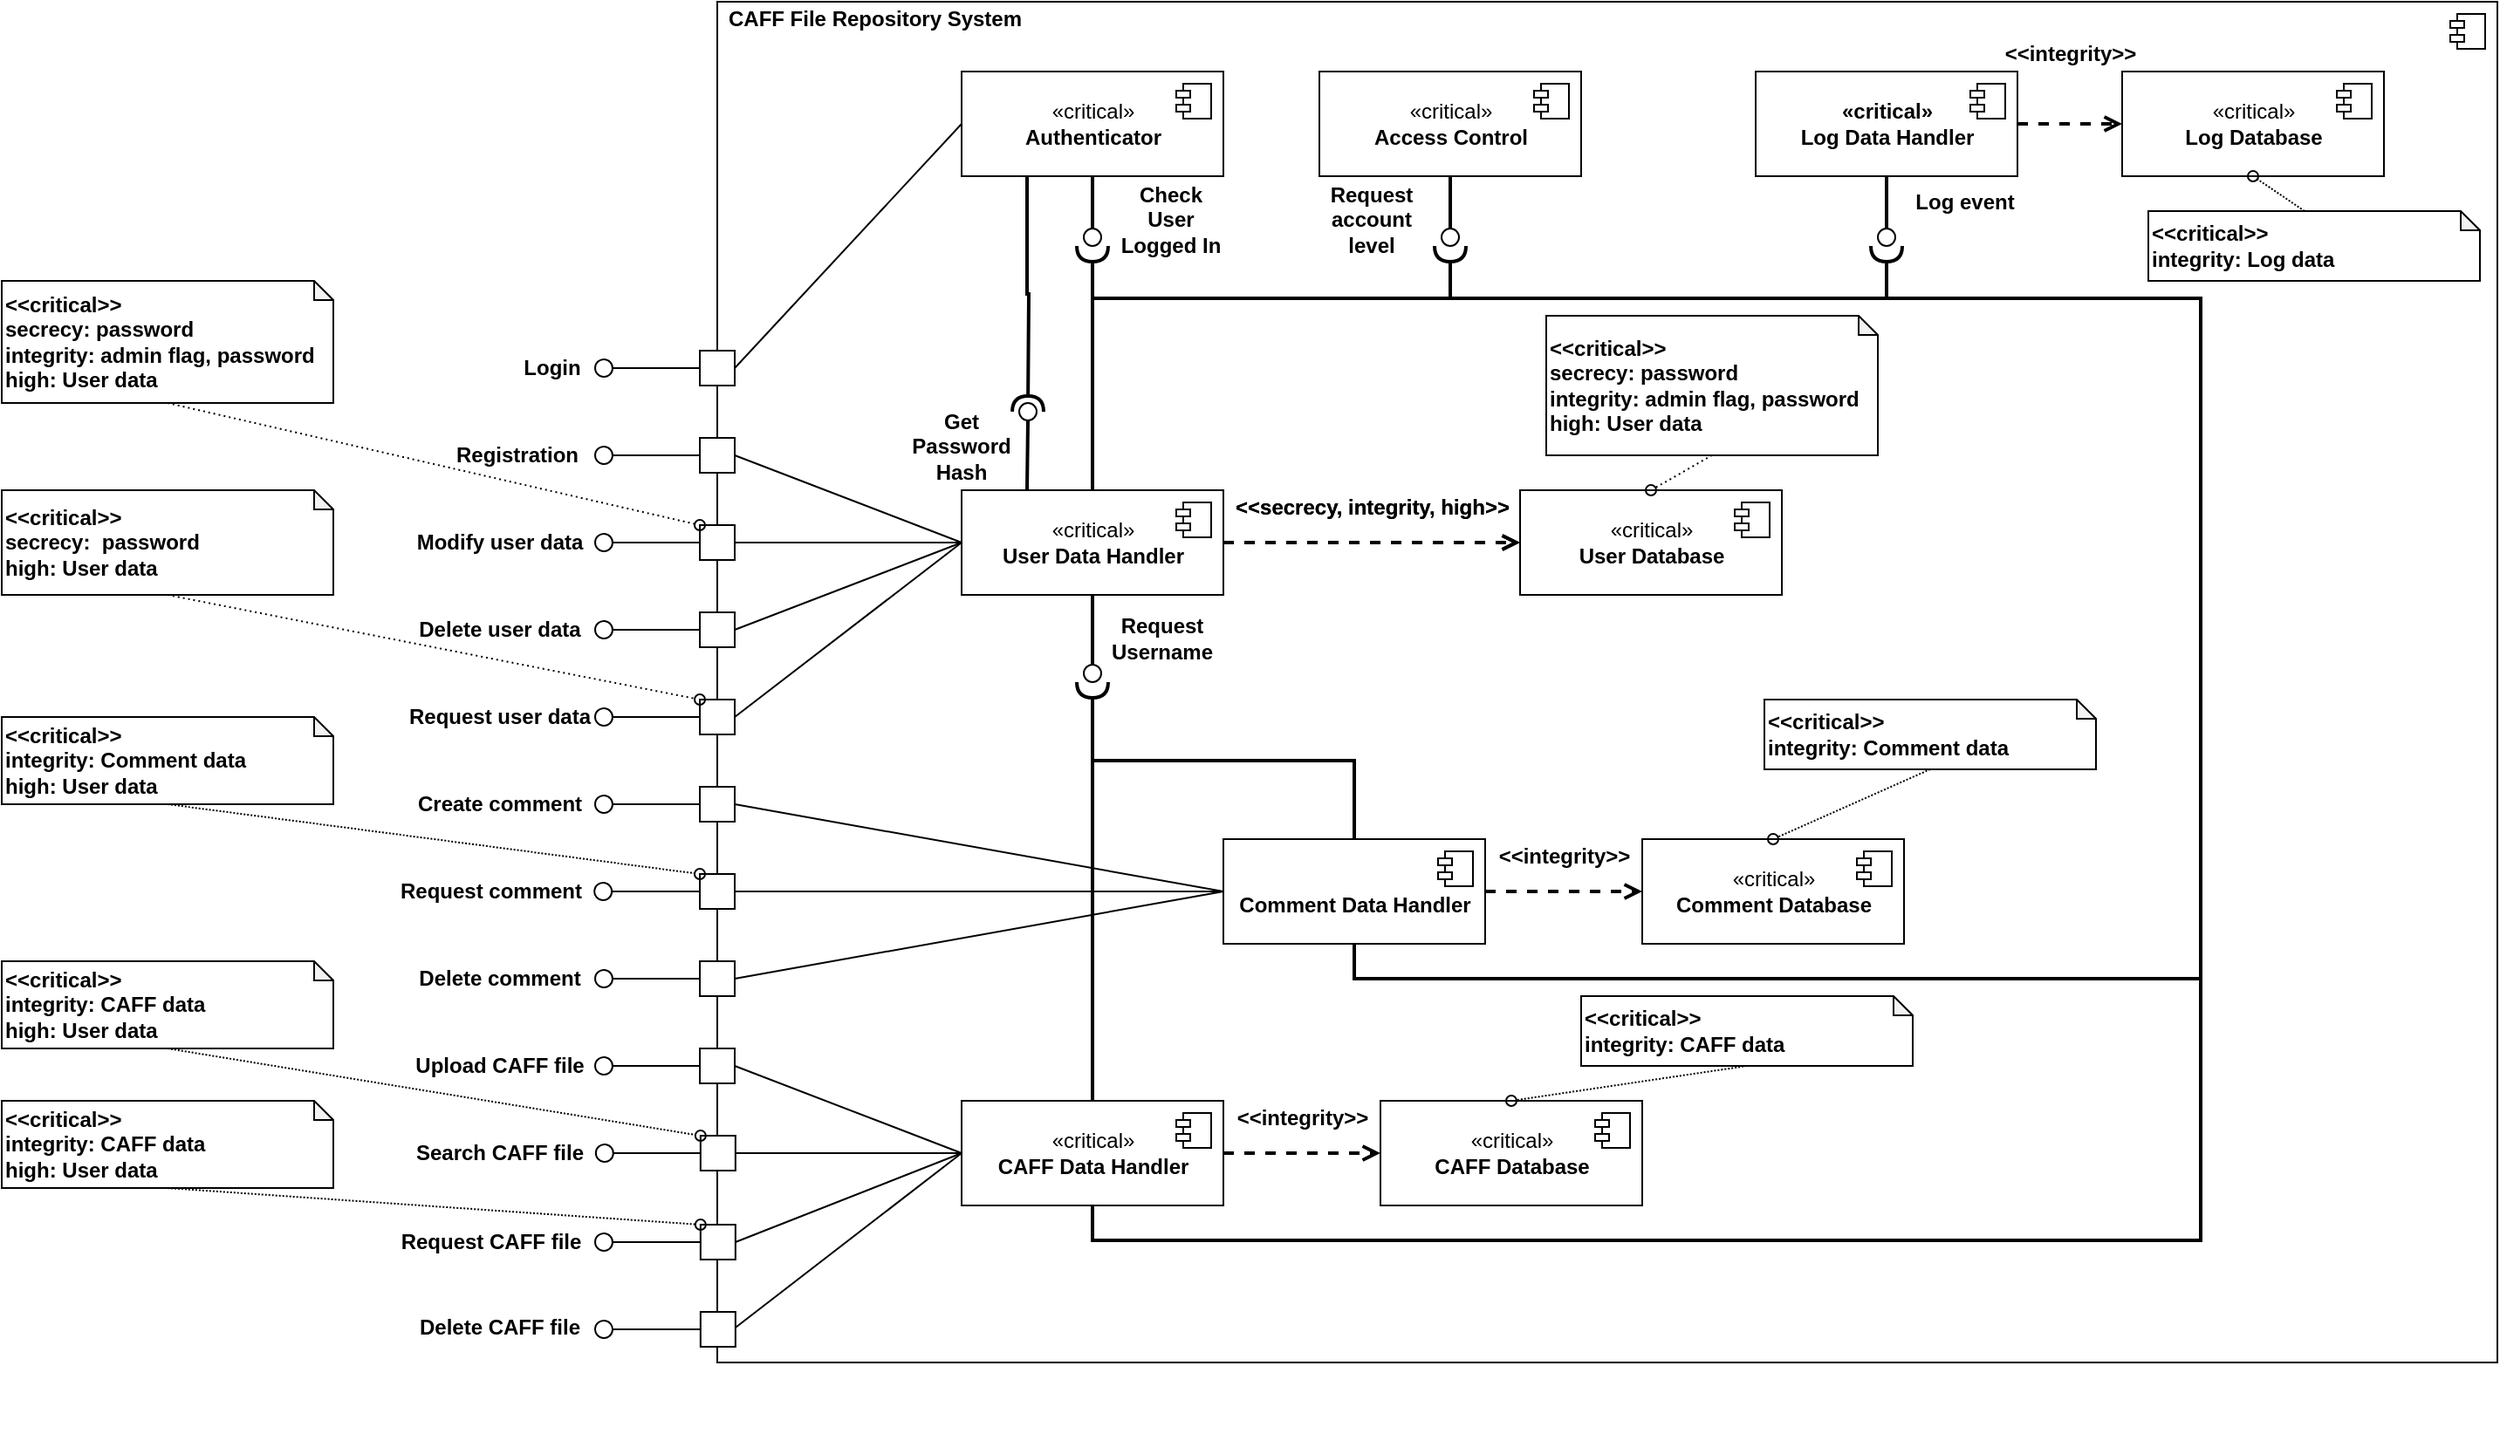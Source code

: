<mxfile version="15.5.2" type="device"><diagram name="Page-1" id="5f0bae14-7c28-e335-631c-24af17079c00"><mxGraphModel dx="3176" dy="1978" grid="1" gridSize="10" guides="1" tooltips="1" connect="1" arrows="1" fold="1" page="1" pageScale="1" pageWidth="1100" pageHeight="850" background="none" math="0" shadow="0"><root><mxCell id="0"/><mxCell id="1" parent="0"/><mxCell id="-QCfbJkyfZG9LD16pUeI-1" value="" style="html=1;dropTarget=0;movable=0;allowArrows=0;connectable=0;resizable=1;rotatable=0;" parent="1" vertex="1"><mxGeometry x="260" y="-20" width="1020" height="780" as="geometry"/></mxCell><mxCell id="-QCfbJkyfZG9LD16pUeI-2" value="" style="shape=module;jettyWidth=8;jettyHeight=4;" parent="-QCfbJkyfZG9LD16pUeI-1" vertex="1"><mxGeometry x="1" width="20" height="20" relative="1" as="geometry"><mxPoint x="-27" y="7" as="offset"/></mxGeometry></mxCell><mxCell id="-QCfbJkyfZG9LD16pUeI-3" value="CAFF File Repository System" style="text;html=1;align=center;verticalAlign=middle;resizable=0;points=[];autosize=1;strokeColor=none;fillColor=none;fontStyle=1" parent="1" vertex="1"><mxGeometry x="260" y="-20" width="180" height="20" as="geometry"/></mxCell><mxCell id="-QCfbJkyfZG9LD16pUeI-111" style="edgeStyle=none;rounded=0;orthogonalLoop=1;jettySize=auto;html=1;exitX=1;exitY=0.5;exitDx=0;exitDy=0;entryX=0;entryY=0.5;entryDx=0;entryDy=0;dashed=1;endArrow=open;endFill=0;strokeWidth=2;" parent="1" source="-QCfbJkyfZG9LD16pUeI-5" target="-QCfbJkyfZG9LD16pUeI-11" edge="1"><mxGeometry relative="1" as="geometry"/></mxCell><mxCell id="-QCfbJkyfZG9LD16pUeI-143" style="edgeStyle=orthogonalEdgeStyle;rounded=0;orthogonalLoop=1;jettySize=auto;html=1;exitX=0.5;exitY=1;exitDx=0;exitDy=0;endArrow=none;endFill=0;strokeWidth=2;" parent="1" source="-QCfbJkyfZG9LD16pUeI-5" edge="1"><mxGeometry relative="1" as="geometry"><mxPoint x="475" y="360" as="targetPoint"/></mxGeometry></mxCell><mxCell id="-HfdM1WWx-DZBQaStd_Z-57" style="edgeStyle=orthogonalEdgeStyle;rounded=0;orthogonalLoop=1;jettySize=auto;html=1;exitX=0.5;exitY=0;exitDx=0;exitDy=0;endArrow=halfCircle;endFill=0;strokeWidth=2;" parent="1" source="-QCfbJkyfZG9LD16pUeI-5" target="-HfdM1WWx-DZBQaStd_Z-66" edge="1"><mxGeometry relative="1" as="geometry"><mxPoint x="920" y="130" as="targetPoint"/><Array as="points"><mxPoint x="475" y="150"/><mxPoint x="930" y="150"/></Array></mxGeometry></mxCell><mxCell id="-QCfbJkyfZG9LD16pUeI-5" value="&lt;div&gt;«critical»&lt;/div&gt;&lt;div&gt;&lt;b&gt;User Data Handler&lt;/b&gt;&lt;/div&gt;" style="html=1;dropTarget=0;" parent="1" vertex="1"><mxGeometry x="400" y="260" width="150" height="60" as="geometry"/></mxCell><mxCell id="-QCfbJkyfZG9LD16pUeI-6" value="" style="shape=module;jettyWidth=8;jettyHeight=4;" parent="-QCfbJkyfZG9LD16pUeI-5" vertex="1"><mxGeometry x="1" width="20" height="20" relative="1" as="geometry"><mxPoint x="-27" y="7" as="offset"/></mxGeometry></mxCell><mxCell id="-QCfbJkyfZG9LD16pUeI-110" style="edgeStyle=none;rounded=0;orthogonalLoop=1;jettySize=auto;html=1;exitX=1;exitY=0.5;exitDx=0;exitDy=0;entryX=0;entryY=0.5;entryDx=0;entryDy=0;endArrow=open;endFill=0;dashed=1;strokeWidth=2;" parent="1" source="-QCfbJkyfZG9LD16pUeI-7" target="-QCfbJkyfZG9LD16pUeI-17" edge="1"><mxGeometry relative="1" as="geometry"/></mxCell><mxCell id="-HfdM1WWx-DZBQaStd_Z-55" style="edgeStyle=orthogonalEdgeStyle;rounded=0;orthogonalLoop=1;jettySize=auto;html=1;exitX=0.5;exitY=1;exitDx=0;exitDy=0;endArrow=halfCircle;endFill=0;strokeWidth=2;" parent="1" source="-QCfbJkyfZG9LD16pUeI-7" target="-HfdM1WWx-DZBQaStd_Z-31" edge="1"><mxGeometry relative="1" as="geometry"><Array as="points"><mxPoint x="475" y="690"/><mxPoint x="1110" y="690"/><mxPoint x="1110" y="150"/><mxPoint x="475" y="150"/></Array></mxGeometry></mxCell><mxCell id="-HfdM1WWx-DZBQaStd_Z-59" style="edgeStyle=orthogonalEdgeStyle;rounded=0;orthogonalLoop=1;jettySize=auto;html=1;exitX=0.5;exitY=0;exitDx=0;exitDy=0;endArrow=none;endFill=0;strokeWidth=2;" parent="1" source="-QCfbJkyfZG9LD16pUeI-7" edge="1"><mxGeometry relative="1" as="geometry"><mxPoint x="475" y="380" as="targetPoint"/></mxGeometry></mxCell><mxCell id="-QCfbJkyfZG9LD16pUeI-7" value="«critical»&lt;div&gt;&lt;b&gt;CAFF Data Handler&lt;/b&gt;&lt;/div&gt;" style="html=1;dropTarget=0;" parent="1" vertex="1"><mxGeometry x="400" y="610" width="150" height="60" as="geometry"/></mxCell><mxCell id="-QCfbJkyfZG9LD16pUeI-8" value="" style="shape=module;jettyWidth=8;jettyHeight=4;" parent="-QCfbJkyfZG9LD16pUeI-7" vertex="1"><mxGeometry x="1" width="20" height="20" relative="1" as="geometry"><mxPoint x="-27" y="7" as="offset"/></mxGeometry></mxCell><mxCell id="-QCfbJkyfZG9LD16pUeI-112" style="edgeStyle=none;rounded=0;orthogonalLoop=1;jettySize=auto;html=1;exitX=1;exitY=0.5;exitDx=0;exitDy=0;entryX=0;entryY=0.5;entryDx=0;entryDy=0;dashed=1;endArrow=open;endFill=0;strokeWidth=2;" parent="1" source="-QCfbJkyfZG9LD16pUeI-9" target="-QCfbJkyfZG9LD16pUeI-13" edge="1"><mxGeometry relative="1" as="geometry"/></mxCell><mxCell id="-HfdM1WWx-DZBQaStd_Z-56" style="edgeStyle=orthogonalEdgeStyle;rounded=0;orthogonalLoop=1;jettySize=auto;html=1;exitX=0.5;exitY=1;exitDx=0;exitDy=0;endArrow=halfCircle;endFill=0;strokeWidth=2;entryX=0.5;entryY=0;entryDx=0;entryDy=0;entryPerimeter=0;" parent="1" source="-QCfbJkyfZG9LD16pUeI-9" target="-HfdM1WWx-DZBQaStd_Z-37" edge="1"><mxGeometry relative="1" as="geometry"><Array as="points"><mxPoint x="625" y="540"/><mxPoint x="1110" y="540"/><mxPoint x="1110" y="150"/><mxPoint x="680" y="150"/></Array></mxGeometry></mxCell><mxCell id="-HfdM1WWx-DZBQaStd_Z-58" style="edgeStyle=orthogonalEdgeStyle;rounded=0;orthogonalLoop=1;jettySize=auto;html=1;exitX=0.5;exitY=0;exitDx=0;exitDy=0;endArrow=halfCircle;endFill=0;strokeWidth=2;" parent="1" source="-QCfbJkyfZG9LD16pUeI-9" target="-QCfbJkyfZG9LD16pUeI-149" edge="1"><mxGeometry relative="1" as="geometry"><mxPoint x="475" y="380" as="targetPoint"/></mxGeometry></mxCell><mxCell id="-QCfbJkyfZG9LD16pUeI-9" value="&lt;div&gt;&lt;b&gt;&lt;br&gt;&lt;/b&gt;&lt;/div&gt;&lt;div&gt;&lt;b&gt;Comment Data Handler&lt;/b&gt;&lt;/div&gt;" style="html=1;dropTarget=0;" parent="1" vertex="1"><mxGeometry x="550" y="460" width="150" height="60" as="geometry"/></mxCell><mxCell id="-QCfbJkyfZG9LD16pUeI-10" value="" style="shape=module;jettyWidth=8;jettyHeight=4;" parent="-QCfbJkyfZG9LD16pUeI-9" vertex="1"><mxGeometry x="1" width="20" height="20" relative="1" as="geometry"><mxPoint x="-27" y="7" as="offset"/></mxGeometry></mxCell><mxCell id="-QCfbJkyfZG9LD16pUeI-11" value="«critical»&lt;br&gt;&lt;b&gt;User Database&lt;br&gt;&lt;/b&gt;" style="html=1;dropTarget=0;" parent="1" vertex="1"><mxGeometry x="720" y="260" width="150" height="60" as="geometry"/></mxCell><mxCell id="-QCfbJkyfZG9LD16pUeI-12" value="" style="shape=module;jettyWidth=8;jettyHeight=4;" parent="-QCfbJkyfZG9LD16pUeI-11" vertex="1"><mxGeometry x="1" width="20" height="20" relative="1" as="geometry"><mxPoint x="-27" y="7" as="offset"/></mxGeometry></mxCell><mxCell id="-QCfbJkyfZG9LD16pUeI-13" value="«critical»&lt;br&gt;&lt;b&gt;Comment Database&lt;br&gt;&lt;/b&gt;" style="html=1;dropTarget=0;" parent="1" vertex="1"><mxGeometry x="790" y="460" width="150" height="60" as="geometry"/></mxCell><mxCell id="-QCfbJkyfZG9LD16pUeI-14" value="" style="shape=module;jettyWidth=8;jettyHeight=4;" parent="-QCfbJkyfZG9LD16pUeI-13" vertex="1"><mxGeometry x="1" width="20" height="20" relative="1" as="geometry"><mxPoint x="-27" y="7" as="offset"/></mxGeometry></mxCell><mxCell id="-QCfbJkyfZG9LD16pUeI-15" value="«critical»&lt;br&gt;&lt;b&gt;Log Database&lt;br&gt;&lt;/b&gt;" style="html=1;dropTarget=0;" parent="1" vertex="1"><mxGeometry x="1065" y="20" width="150" height="60" as="geometry"/></mxCell><mxCell id="-QCfbJkyfZG9LD16pUeI-16" value="" style="shape=module;jettyWidth=8;jettyHeight=4;" parent="-QCfbJkyfZG9LD16pUeI-15" vertex="1"><mxGeometry x="1" width="20" height="20" relative="1" as="geometry"><mxPoint x="-27" y="7" as="offset"/></mxGeometry></mxCell><mxCell id="-QCfbJkyfZG9LD16pUeI-17" value="«critical»&lt;br&gt;&lt;b&gt;CAFF Database&lt;br&gt;&lt;/b&gt;" style="html=1;dropTarget=0;" parent="1" vertex="1"><mxGeometry x="640" y="610" width="150" height="60" as="geometry"/></mxCell><mxCell id="-QCfbJkyfZG9LD16pUeI-18" value="" style="shape=module;jettyWidth=8;jettyHeight=4;" parent="-QCfbJkyfZG9LD16pUeI-17" vertex="1"><mxGeometry x="1" width="20" height="20" relative="1" as="geometry"><mxPoint x="-27" y="7" as="offset"/></mxGeometry></mxCell><mxCell id="-QCfbJkyfZG9LD16pUeI-27" value="" style="group" parent="1" vertex="1" connectable="0"><mxGeometry x="189.583" y="230" width="80.417" height="20" as="geometry"/></mxCell><mxCell id="-QCfbJkyfZG9LD16pUeI-19" value="" style="rounded=0;whiteSpace=wrap;html=1;" parent="-QCfbJkyfZG9LD16pUeI-27" vertex="1"><mxGeometry x="60.417" width="20" height="20" as="geometry"/></mxCell><mxCell id="-QCfbJkyfZG9LD16pUeI-21" value="" style="rounded=0;orthogonalLoop=1;jettySize=auto;html=1;endArrow=none;endFill=0;sketch=0;sourcePerimeterSpacing=0;targetPerimeterSpacing=0;edgeStyle=orthogonalEdgeStyle;" parent="-QCfbJkyfZG9LD16pUeI-27" edge="1"><mxGeometry relative="1" as="geometry"><mxPoint x="60.417" y="10" as="sourcePoint"/><mxPoint x="10.417" y="10" as="targetPoint"/></mxGeometry></mxCell><mxCell id="-QCfbJkyfZG9LD16pUeI-23" value="" style="ellipse;whiteSpace=wrap;html=1;align=center;aspect=fixed;resizable=0;points=[];outlineConnect=0;sketch=0;rotation=-85;" parent="-QCfbJkyfZG9LD16pUeI-27" vertex="1"><mxGeometry x="0.417" y="5" width="10" height="10" as="geometry"/></mxCell><mxCell id="-QCfbJkyfZG9LD16pUeI-28" value="" style="group" parent="1" vertex="1" connectable="0"><mxGeometry x="189.583" y="180" width="80.417" height="20" as="geometry"/></mxCell><mxCell id="-QCfbJkyfZG9LD16pUeI-29" value="" style="rounded=0;whiteSpace=wrap;html=1;" parent="-QCfbJkyfZG9LD16pUeI-28" vertex="1"><mxGeometry x="60.417" width="20" height="20" as="geometry"/></mxCell><mxCell id="-QCfbJkyfZG9LD16pUeI-30" value="" style="rounded=0;orthogonalLoop=1;jettySize=auto;html=1;endArrow=none;endFill=0;sketch=0;sourcePerimeterSpacing=0;targetPerimeterSpacing=0;edgeStyle=orthogonalEdgeStyle;" parent="-QCfbJkyfZG9LD16pUeI-28" edge="1"><mxGeometry relative="1" as="geometry"><mxPoint x="60.417" y="10" as="sourcePoint"/><mxPoint x="10.417" y="10" as="targetPoint"/></mxGeometry></mxCell><mxCell id="-QCfbJkyfZG9LD16pUeI-31" value="" style="ellipse;whiteSpace=wrap;html=1;align=center;aspect=fixed;resizable=0;points=[];outlineConnect=0;sketch=0;rotation=-85;" parent="-QCfbJkyfZG9LD16pUeI-28" vertex="1"><mxGeometry x="0.417" y="5" width="10" height="10" as="geometry"/></mxCell><mxCell id="-QCfbJkyfZG9LD16pUeI-32" value="Registration" style="text;html=1;align=center;verticalAlign=middle;resizable=0;points=[];autosize=1;strokeColor=none;fillColor=none;fontStyle=1" parent="1" vertex="1"><mxGeometry x="99.58" y="230" width="90" height="20" as="geometry"/></mxCell><mxCell id="-QCfbJkyfZG9LD16pUeI-33" value="Login" style="text;html=1;align=center;verticalAlign=middle;resizable=0;points=[];autosize=1;strokeColor=none;fillColor=none;fontStyle=1" parent="1" vertex="1"><mxGeometry x="139.58" y="180" width="50" height="20" as="geometry"/></mxCell><mxCell id="-QCfbJkyfZG9LD16pUeI-34" style="rounded=0;orthogonalLoop=1;jettySize=auto;html=1;exitX=1;exitY=0.5;exitDx=0;exitDy=0;entryX=0;entryY=0.5;entryDx=0;entryDy=0;endArrow=none;endFill=0;" parent="1" source="-QCfbJkyfZG9LD16pUeI-19" target="-QCfbJkyfZG9LD16pUeI-5" edge="1"><mxGeometry relative="1" as="geometry"/></mxCell><mxCell id="-QCfbJkyfZG9LD16pUeI-36" value="" style="group" parent="1" vertex="1" connectable="0"><mxGeometry x="189.583" y="280" width="80.417" height="20" as="geometry"/></mxCell><mxCell id="-QCfbJkyfZG9LD16pUeI-37" value="" style="rounded=0;whiteSpace=wrap;html=1;" parent="-QCfbJkyfZG9LD16pUeI-36" vertex="1"><mxGeometry x="60.417" width="20" height="20" as="geometry"/></mxCell><mxCell id="-QCfbJkyfZG9LD16pUeI-38" value="" style="rounded=0;orthogonalLoop=1;jettySize=auto;html=1;endArrow=none;endFill=0;sketch=0;sourcePerimeterSpacing=0;targetPerimeterSpacing=0;edgeStyle=orthogonalEdgeStyle;" parent="-QCfbJkyfZG9LD16pUeI-36" edge="1"><mxGeometry relative="1" as="geometry"><mxPoint x="60.417" y="10" as="sourcePoint"/><mxPoint x="10.417" y="10" as="targetPoint"/></mxGeometry></mxCell><mxCell id="-QCfbJkyfZG9LD16pUeI-39" value="" style="ellipse;whiteSpace=wrap;html=1;align=center;aspect=fixed;resizable=0;points=[];outlineConnect=0;sketch=0;rotation=-85;" parent="-QCfbJkyfZG9LD16pUeI-36" vertex="1"><mxGeometry x="0.417" y="5" width="10" height="10" as="geometry"/></mxCell><mxCell id="-QCfbJkyfZG9LD16pUeI-42" value="" style="group" parent="1" vertex="1" connectable="0"><mxGeometry x="189.583" y="330" width="80.417" height="20" as="geometry"/></mxCell><mxCell id="-QCfbJkyfZG9LD16pUeI-46" value="" style="edgeStyle=none;rounded=0;orthogonalLoop=1;jettySize=auto;html=1;endArrow=none;endFill=0;" parent="-QCfbJkyfZG9LD16pUeI-42" source="-QCfbJkyfZG9LD16pUeI-43" target="-QCfbJkyfZG9LD16pUeI-45" edge="1"><mxGeometry relative="1" as="geometry"/></mxCell><mxCell id="-QCfbJkyfZG9LD16pUeI-43" value="" style="rounded=0;whiteSpace=wrap;html=1;" parent="-QCfbJkyfZG9LD16pUeI-42" vertex="1"><mxGeometry x="60.417" width="20" height="20" as="geometry"/></mxCell><mxCell id="-QCfbJkyfZG9LD16pUeI-44" value="" style="rounded=0;orthogonalLoop=1;jettySize=auto;html=1;endArrow=none;endFill=0;sketch=0;sourcePerimeterSpacing=0;targetPerimeterSpacing=0;edgeStyle=orthogonalEdgeStyle;" parent="-QCfbJkyfZG9LD16pUeI-42" edge="1"><mxGeometry relative="1" as="geometry"><mxPoint x="60.417" y="10" as="sourcePoint"/><mxPoint x="10.417" y="10" as="targetPoint"/></mxGeometry></mxCell><mxCell id="-QCfbJkyfZG9LD16pUeI-45" value="" style="ellipse;whiteSpace=wrap;html=1;align=center;aspect=fixed;resizable=0;points=[];outlineConnect=0;sketch=0;rotation=-85;" parent="-QCfbJkyfZG9LD16pUeI-42" vertex="1"><mxGeometry x="0.417" y="5" width="10" height="10" as="geometry"/></mxCell><mxCell id="-QCfbJkyfZG9LD16pUeI-47" value="Modify user data" style="text;html=1;align=center;verticalAlign=middle;resizable=0;points=[];autosize=1;strokeColor=none;fillColor=none;fontStyle=1" parent="1" vertex="1"><mxGeometry x="79.58" y="280" width="110" height="20" as="geometry"/></mxCell><mxCell id="-QCfbJkyfZG9LD16pUeI-48" value="Delete user data" style="text;html=1;align=center;verticalAlign=middle;resizable=0;points=[];autosize=1;strokeColor=none;fillColor=none;fontStyle=1" parent="1" vertex="1"><mxGeometry x="79.58" y="330" width="110" height="20" as="geometry"/></mxCell><mxCell id="-QCfbJkyfZG9LD16pUeI-51" value="" style="group" parent="1" vertex="1" connectable="0"><mxGeometry x="189.583" y="430" width="80.417" height="20" as="geometry"/></mxCell><mxCell id="-QCfbJkyfZG9LD16pUeI-52" value="" style="edgeStyle=none;rounded=0;orthogonalLoop=1;jettySize=auto;html=1;endArrow=none;endFill=0;" parent="-QCfbJkyfZG9LD16pUeI-51" source="-QCfbJkyfZG9LD16pUeI-53" target="-QCfbJkyfZG9LD16pUeI-55" edge="1"><mxGeometry relative="1" as="geometry"/></mxCell><mxCell id="-QCfbJkyfZG9LD16pUeI-53" value="" style="rounded=0;whiteSpace=wrap;html=1;" parent="-QCfbJkyfZG9LD16pUeI-51" vertex="1"><mxGeometry x="60.417" width="20" height="20" as="geometry"/></mxCell><mxCell id="-QCfbJkyfZG9LD16pUeI-54" value="" style="rounded=0;orthogonalLoop=1;jettySize=auto;html=1;endArrow=none;endFill=0;sketch=0;sourcePerimeterSpacing=0;targetPerimeterSpacing=0;edgeStyle=orthogonalEdgeStyle;" parent="-QCfbJkyfZG9LD16pUeI-51" edge="1"><mxGeometry relative="1" as="geometry"><mxPoint x="60.417" y="10" as="sourcePoint"/><mxPoint x="10.417" y="10" as="targetPoint"/></mxGeometry></mxCell><mxCell id="-QCfbJkyfZG9LD16pUeI-55" value="" style="ellipse;whiteSpace=wrap;html=1;align=center;aspect=fixed;resizable=0;points=[];outlineConnect=0;sketch=0;rotation=-85;" parent="-QCfbJkyfZG9LD16pUeI-51" vertex="1"><mxGeometry x="0.417" y="5" width="10" height="10" as="geometry"/></mxCell><mxCell id="-QCfbJkyfZG9LD16pUeI-56" value="" style="group" parent="1" vertex="1" connectable="0"><mxGeometry x="189.583" y="470" width="80.417" height="20" as="geometry"/></mxCell><mxCell id="-QCfbJkyfZG9LD16pUeI-58" value="" style="rounded=0;whiteSpace=wrap;html=1;" parent="-QCfbJkyfZG9LD16pUeI-56" vertex="1"><mxGeometry x="60.417" y="10" width="20" height="20" as="geometry"/></mxCell><mxCell id="-QCfbJkyfZG9LD16pUeI-61" value="" style="group" parent="1" vertex="1" connectable="0"><mxGeometry x="189.583" y="530" width="80.417" height="20" as="geometry"/></mxCell><mxCell id="-QCfbJkyfZG9LD16pUeI-62" value="" style="edgeStyle=none;rounded=0;orthogonalLoop=1;jettySize=auto;html=1;endArrow=none;endFill=0;" parent="-QCfbJkyfZG9LD16pUeI-61" source="-QCfbJkyfZG9LD16pUeI-63" target="-QCfbJkyfZG9LD16pUeI-65" edge="1"><mxGeometry relative="1" as="geometry"/></mxCell><mxCell id="-QCfbJkyfZG9LD16pUeI-63" value="" style="rounded=0;whiteSpace=wrap;html=1;" parent="-QCfbJkyfZG9LD16pUeI-61" vertex="1"><mxGeometry x="60.417" width="20" height="20" as="geometry"/></mxCell><mxCell id="-QCfbJkyfZG9LD16pUeI-64" value="" style="rounded=0;orthogonalLoop=1;jettySize=auto;html=1;endArrow=none;endFill=0;sketch=0;sourcePerimeterSpacing=0;targetPerimeterSpacing=0;edgeStyle=orthogonalEdgeStyle;" parent="-QCfbJkyfZG9LD16pUeI-61" edge="1"><mxGeometry relative="1" as="geometry"><mxPoint x="60.417" y="10" as="sourcePoint"/><mxPoint x="10.417" y="10" as="targetPoint"/></mxGeometry></mxCell><mxCell id="-QCfbJkyfZG9LD16pUeI-65" value="" style="ellipse;whiteSpace=wrap;html=1;align=center;aspect=fixed;resizable=0;points=[];outlineConnect=0;sketch=0;rotation=-85;" parent="-QCfbJkyfZG9LD16pUeI-61" vertex="1"><mxGeometry x="0.417" y="5" width="10" height="10" as="geometry"/></mxCell><mxCell id="-QCfbJkyfZG9LD16pUeI-66" value="Create comment" style="text;html=1;align=center;verticalAlign=middle;resizable=0;points=[];autosize=1;strokeColor=none;fillColor=none;fontStyle=1" parent="1" vertex="1"><mxGeometry x="79.58" y="430" width="110" height="20" as="geometry"/></mxCell><mxCell id="-QCfbJkyfZG9LD16pUeI-67" style="edgeStyle=none;rounded=0;orthogonalLoop=1;jettySize=auto;html=1;exitX=1;exitY=0.5;exitDx=0;exitDy=0;entryX=0;entryY=0.5;entryDx=0;entryDy=0;endArrow=none;endFill=0;" parent="1" source="-QCfbJkyfZG9LD16pUeI-53" target="-QCfbJkyfZG9LD16pUeI-9" edge="1"><mxGeometry relative="1" as="geometry"/></mxCell><mxCell id="-QCfbJkyfZG9LD16pUeI-68" value="Request comment" style="text;html=1;align=center;verticalAlign=middle;resizable=0;points=[];autosize=1;strokeColor=none;fillColor=none;fontStyle=1" parent="1" vertex="1"><mxGeometry x="69.58" y="480" width="120" height="20" as="geometry"/></mxCell><mxCell id="-QCfbJkyfZG9LD16pUeI-69" value="Delete comment" style="text;html=1;align=center;verticalAlign=middle;resizable=0;points=[];autosize=1;strokeColor=none;fillColor=none;fontStyle=1" parent="1" vertex="1"><mxGeometry x="79.58" y="530" width="110" height="20" as="geometry"/></mxCell><mxCell id="-QCfbJkyfZG9LD16pUeI-70" style="edgeStyle=none;rounded=0;orthogonalLoop=1;jettySize=auto;html=1;exitX=1;exitY=0.5;exitDx=0;exitDy=0;entryX=0;entryY=0.5;entryDx=0;entryDy=0;endArrow=none;endFill=0;" parent="1" source="-QCfbJkyfZG9LD16pUeI-58" target="-QCfbJkyfZG9LD16pUeI-9" edge="1"><mxGeometry relative="1" as="geometry"/></mxCell><mxCell id="-QCfbJkyfZG9LD16pUeI-71" style="edgeStyle=none;rounded=0;orthogonalLoop=1;jettySize=auto;html=1;exitX=1;exitY=0.5;exitDx=0;exitDy=0;entryX=0;entryY=0.5;entryDx=0;entryDy=0;endArrow=none;endFill=0;" parent="1" source="-QCfbJkyfZG9LD16pUeI-63" target="-QCfbJkyfZG9LD16pUeI-9" edge="1"><mxGeometry relative="1" as="geometry"/></mxCell><mxCell id="-QCfbJkyfZG9LD16pUeI-72" value="Request user data" style="text;html=1;align=center;verticalAlign=middle;resizable=0;points=[];autosize=1;strokeColor=none;fillColor=none;fontStyle=1" parent="1" vertex="1"><mxGeometry x="74.58" y="380" width="120" height="20" as="geometry"/></mxCell><mxCell id="-QCfbJkyfZG9LD16pUeI-73" value="" style="group" parent="1" vertex="1" connectable="0"><mxGeometry x="189.583" y="380" width="80.417" height="20" as="geometry"/></mxCell><mxCell id="-QCfbJkyfZG9LD16pUeI-74" value="" style="edgeStyle=none;rounded=0;orthogonalLoop=1;jettySize=auto;html=1;endArrow=none;endFill=0;" parent="-QCfbJkyfZG9LD16pUeI-73" source="-QCfbJkyfZG9LD16pUeI-75" target="-QCfbJkyfZG9LD16pUeI-77" edge="1"><mxGeometry relative="1" as="geometry"/></mxCell><mxCell id="-QCfbJkyfZG9LD16pUeI-75" value="" style="rounded=0;whiteSpace=wrap;html=1;" parent="-QCfbJkyfZG9LD16pUeI-73" vertex="1"><mxGeometry x="60.417" width="20" height="20" as="geometry"/></mxCell><mxCell id="-QCfbJkyfZG9LD16pUeI-76" value="" style="rounded=0;orthogonalLoop=1;jettySize=auto;html=1;endArrow=none;endFill=0;sketch=0;sourcePerimeterSpacing=0;targetPerimeterSpacing=0;edgeStyle=orthogonalEdgeStyle;" parent="-QCfbJkyfZG9LD16pUeI-73" edge="1"><mxGeometry relative="1" as="geometry"><mxPoint x="60.417" y="10" as="sourcePoint"/><mxPoint x="10.417" y="10" as="targetPoint"/></mxGeometry></mxCell><mxCell id="-QCfbJkyfZG9LD16pUeI-77" value="" style="ellipse;whiteSpace=wrap;html=1;align=center;aspect=fixed;resizable=0;points=[];outlineConnect=0;sketch=0;rotation=-85;" parent="-QCfbJkyfZG9LD16pUeI-73" vertex="1"><mxGeometry x="0.417" y="5" width="10" height="10" as="geometry"/></mxCell><mxCell id="-QCfbJkyfZG9LD16pUeI-78" style="edgeStyle=none;rounded=0;orthogonalLoop=1;jettySize=auto;html=1;exitX=1;exitY=0.5;exitDx=0;exitDy=0;entryX=0;entryY=0.5;entryDx=0;entryDy=0;endArrow=none;endFill=0;" parent="1" source="-QCfbJkyfZG9LD16pUeI-75" target="-QCfbJkyfZG9LD16pUeI-5" edge="1"><mxGeometry relative="1" as="geometry"/></mxCell><mxCell id="-QCfbJkyfZG9LD16pUeI-60" value="" style="ellipse;whiteSpace=wrap;html=1;align=center;aspect=fixed;resizable=0;points=[];outlineConnect=0;sketch=0;rotation=-85;" parent="1" vertex="1"><mxGeometry x="189.58" y="485" width="10" height="10" as="geometry"/></mxCell><mxCell id="-QCfbJkyfZG9LD16pUeI-57" value="" style="edgeStyle=none;rounded=0;orthogonalLoop=1;jettySize=auto;html=1;endArrow=none;endFill=0;" parent="1" source="-QCfbJkyfZG9LD16pUeI-58" target="-QCfbJkyfZG9LD16pUeI-60" edge="1"><mxGeometry relative="1" as="geometry"/></mxCell><mxCell id="-QCfbJkyfZG9LD16pUeI-81" style="edgeStyle=none;rounded=0;orthogonalLoop=1;jettySize=auto;html=1;exitX=1;exitY=0.5;exitDx=0;exitDy=0;entryX=0;entryY=0.5;entryDx=0;entryDy=0;endArrow=none;endFill=0;" parent="1" source="-QCfbJkyfZG9LD16pUeI-37" target="-QCfbJkyfZG9LD16pUeI-5" edge="1"><mxGeometry relative="1" as="geometry"/></mxCell><mxCell id="-QCfbJkyfZG9LD16pUeI-82" style="edgeStyle=none;rounded=0;orthogonalLoop=1;jettySize=auto;html=1;exitX=1;exitY=0.5;exitDx=0;exitDy=0;entryX=0;entryY=0.5;entryDx=0;entryDy=0;endArrow=none;endFill=0;" parent="1" source="-QCfbJkyfZG9LD16pUeI-43" target="-QCfbJkyfZG9LD16pUeI-5" edge="1"><mxGeometry relative="1" as="geometry"/></mxCell><mxCell id="-QCfbJkyfZG9LD16pUeI-84" value="" style="group" parent="1" vertex="1" connectable="0"><mxGeometry x="189.583" y="580" width="80.417" height="20" as="geometry"/></mxCell><mxCell id="-QCfbJkyfZG9LD16pUeI-85" value="" style="edgeStyle=none;rounded=0;orthogonalLoop=1;jettySize=auto;html=1;endArrow=none;endFill=0;" parent="-QCfbJkyfZG9LD16pUeI-84" source="-QCfbJkyfZG9LD16pUeI-86" target="-QCfbJkyfZG9LD16pUeI-88" edge="1"><mxGeometry relative="1" as="geometry"/></mxCell><mxCell id="-QCfbJkyfZG9LD16pUeI-86" value="" style="rounded=0;whiteSpace=wrap;html=1;" parent="-QCfbJkyfZG9LD16pUeI-84" vertex="1"><mxGeometry x="60.417" width="20" height="20" as="geometry"/></mxCell><mxCell id="-QCfbJkyfZG9LD16pUeI-87" value="" style="rounded=0;orthogonalLoop=1;jettySize=auto;html=1;endArrow=none;endFill=0;sketch=0;sourcePerimeterSpacing=0;targetPerimeterSpacing=0;edgeStyle=orthogonalEdgeStyle;" parent="-QCfbJkyfZG9LD16pUeI-84" edge="1"><mxGeometry relative="1" as="geometry"><mxPoint x="60.417" y="10" as="sourcePoint"/><mxPoint x="10.417" y="10" as="targetPoint"/></mxGeometry></mxCell><mxCell id="-QCfbJkyfZG9LD16pUeI-88" value="" style="ellipse;whiteSpace=wrap;html=1;align=center;aspect=fixed;resizable=0;points=[];outlineConnect=0;sketch=0;rotation=-85;" parent="-QCfbJkyfZG9LD16pUeI-84" vertex="1"><mxGeometry x="0.417" y="5" width="10" height="10" as="geometry"/></mxCell><mxCell id="-QCfbJkyfZG9LD16pUeI-89" value="Upload CAFF file" style="text;html=1;align=center;verticalAlign=middle;resizable=0;points=[];autosize=1;strokeColor=none;fillColor=none;fontStyle=1" parent="1" vertex="1"><mxGeometry x="79.58" y="580" width="110" height="20" as="geometry"/></mxCell><mxCell id="-QCfbJkyfZG9LD16pUeI-95" value="Request CAFF file" style="text;html=1;align=center;verticalAlign=middle;resizable=0;points=[];autosize=1;strokeColor=none;fillColor=none;fontStyle=1" parent="1" vertex="1"><mxGeometry x="70.0" y="681" width="120" height="20" as="geometry"/></mxCell><mxCell id="-QCfbJkyfZG9LD16pUeI-101" value="Delete CAFF file" style="text;html=1;align=center;verticalAlign=middle;resizable=0;points=[];autosize=1;strokeColor=none;fillColor=none;fontStyle=1" parent="1" vertex="1"><mxGeometry x="80.0" y="730" width="110" height="20" as="geometry"/></mxCell><mxCell id="-QCfbJkyfZG9LD16pUeI-105" value="" style="group" parent="1" vertex="1" connectable="0"><mxGeometry x="189.583" y="680" width="90.837" height="70" as="geometry"/></mxCell><mxCell id="-QCfbJkyfZG9LD16pUeI-90" value="" style="group" parent="-QCfbJkyfZG9LD16pUeI-105" vertex="1" connectable="0"><mxGeometry x="10.42" width="80.417" height="20" as="geometry"/></mxCell><mxCell id="-QCfbJkyfZG9LD16pUeI-92" value="" style="rounded=0;whiteSpace=wrap;html=1;" parent="-QCfbJkyfZG9LD16pUeI-90" vertex="1"><mxGeometry x="50.417" y="1" width="20" height="20" as="geometry"/></mxCell><mxCell id="-QCfbJkyfZG9LD16pUeI-94" value="" style="ellipse;whiteSpace=wrap;html=1;align=center;aspect=fixed;resizable=0;points=[];outlineConnect=0;sketch=0;rotation=-85;" parent="-QCfbJkyfZG9LD16pUeI-105" vertex="1"><mxGeometry x="0.417" y="6" width="10" height="10" as="geometry"/></mxCell><mxCell id="-QCfbJkyfZG9LD16pUeI-91" value="" style="edgeStyle=none;rounded=0;orthogonalLoop=1;jettySize=auto;html=1;endArrow=none;endFill=0;exitX=0;exitY=0.5;exitDx=0;exitDy=0;" parent="-QCfbJkyfZG9LD16pUeI-105" source="-QCfbJkyfZG9LD16pUeI-92" target="-QCfbJkyfZG9LD16pUeI-94" edge="1"><mxGeometry relative="1" as="geometry"><mxPoint x="70.417" y="10" as="sourcePoint"/></mxGeometry></mxCell><mxCell id="-QCfbJkyfZG9LD16pUeI-106" style="edgeStyle=none;rounded=0;orthogonalLoop=1;jettySize=auto;html=1;exitX=1;exitY=0.5;exitDx=0;exitDy=0;entryX=0;entryY=0.5;entryDx=0;entryDy=0;endArrow=none;endFill=0;" parent="1" source="-QCfbJkyfZG9LD16pUeI-86" target="-QCfbJkyfZG9LD16pUeI-7" edge="1"><mxGeometry relative="1" as="geometry"/></mxCell><mxCell id="-QCfbJkyfZG9LD16pUeI-108" style="edgeStyle=none;rounded=0;orthogonalLoop=1;jettySize=auto;html=1;exitX=1;exitY=0.5;exitDx=0;exitDy=0;entryX=0;entryY=0.5;entryDx=0;entryDy=0;endArrow=none;endFill=0;" parent="1" target="-QCfbJkyfZG9LD16pUeI-7" edge="1"><mxGeometry relative="1" as="geometry"><mxPoint x="270.42" y="740" as="sourcePoint"/></mxGeometry></mxCell><mxCell id="-QCfbJkyfZG9LD16pUeI-109" style="edgeStyle=none;rounded=0;orthogonalLoop=1;jettySize=auto;html=1;exitX=1;exitY=0.5;exitDx=0;exitDy=0;entryX=0;entryY=0.5;entryDx=0;entryDy=0;endArrow=none;endFill=0;" parent="1" source="-QCfbJkyfZG9LD16pUeI-92" target="-QCfbJkyfZG9LD16pUeI-7" edge="1"><mxGeometry relative="1" as="geometry"/></mxCell><mxCell id="-QCfbJkyfZG9LD16pUeI-115" style="edgeStyle=none;rounded=0;orthogonalLoop=1;jettySize=auto;html=1;exitX=1;exitY=0.5;exitDx=0;exitDy=0;entryX=0;entryY=0.5;entryDx=0;entryDy=0;dashed=1;endArrow=open;endFill=0;strokeWidth=2;" parent="1" source="-QCfbJkyfZG9LD16pUeI-113" target="-QCfbJkyfZG9LD16pUeI-15" edge="1"><mxGeometry relative="1" as="geometry"/></mxCell><mxCell id="-HfdM1WWx-DZBQaStd_Z-63" style="edgeStyle=orthogonalEdgeStyle;rounded=0;orthogonalLoop=1;jettySize=auto;html=1;exitX=0.5;exitY=1;exitDx=0;exitDy=0;endArrow=none;endFill=0;strokeWidth=2;" parent="1" source="-QCfbJkyfZG9LD16pUeI-113" edge="1"><mxGeometry relative="1" as="geometry"><mxPoint x="930" y="110" as="targetPoint"/></mxGeometry></mxCell><mxCell id="-QCfbJkyfZG9LD16pUeI-113" value="&lt;div&gt;&lt;b&gt;«critical»&lt;/b&gt;&lt;/div&gt;&lt;div&gt;&lt;b&gt;Log&lt;span&gt; &lt;/span&gt;Data Handler&lt;/b&gt;&lt;/div&gt;" style="html=1;dropTarget=0;" parent="1" vertex="1"><mxGeometry x="855" y="20" width="150" height="60" as="geometry"/></mxCell><mxCell id="-QCfbJkyfZG9LD16pUeI-114" value="" style="shape=module;jettyWidth=8;jettyHeight=4;" parent="-QCfbJkyfZG9LD16pUeI-113" vertex="1"><mxGeometry x="1" width="20" height="20" relative="1" as="geometry"><mxPoint x="-27" y="7" as="offset"/></mxGeometry></mxCell><mxCell id="-QCfbJkyfZG9LD16pUeI-124" value="&lt;b&gt;Log event&lt;/b&gt;" style="text;html=1;strokeColor=none;fillColor=none;align=center;verticalAlign=middle;whiteSpace=wrap;rounded=0;" parent="1" vertex="1"><mxGeometry x="940" y="80" width="70" height="30" as="geometry"/></mxCell><mxCell id="-QCfbJkyfZG9LD16pUeI-147" value="" style="group" parent="1" vertex="1" connectable="0"><mxGeometry x="470" y="360" width="10" height="10" as="geometry"/></mxCell><mxCell id="-QCfbJkyfZG9LD16pUeI-148" value="" style="group" parent="-QCfbJkyfZG9LD16pUeI-147" vertex="1" connectable="0"><mxGeometry width="10" height="10" as="geometry"/></mxCell><mxCell id="-QCfbJkyfZG9LD16pUeI-149" value="" style="ellipse;whiteSpace=wrap;html=1;align=center;aspect=fixed;resizable=0;points=[];outlineConnect=0;sketch=0;rotation=-180;" parent="-QCfbJkyfZG9LD16pUeI-148" vertex="1"><mxGeometry width="10" height="10" as="geometry"/></mxCell><mxCell id="-QCfbJkyfZG9LD16pUeI-155" value="&lt;b&gt;Request Username&lt;br&gt;&lt;/b&gt;" style="text;html=1;strokeColor=none;fillColor=none;align=center;verticalAlign=middle;whiteSpace=wrap;rounded=0;" parent="1" vertex="1"><mxGeometry x="480" y="330" width="70" height="30" as="geometry"/></mxCell><mxCell id="-HfdM1WWx-DZBQaStd_Z-4" style="rounded=0;orthogonalLoop=1;jettySize=auto;html=1;exitX=0.5;exitY=1;exitDx=0;exitDy=0;exitPerimeter=0;entryX=0.5;entryY=0;entryDx=0;entryDy=0;dashed=1;dashPattern=1 2;endArrow=oval;endFill=0;" parent="1" source="-HfdM1WWx-DZBQaStd_Z-3" target="-QCfbJkyfZG9LD16pUeI-11" edge="1"><mxGeometry relative="1" as="geometry"/></mxCell><mxCell id="-HfdM1WWx-DZBQaStd_Z-3" value="&lt;div align=&quot;left&quot;&gt;&lt;b&gt;&amp;lt;&amp;lt;critical&amp;gt;&amp;gt;&lt;/b&gt;&lt;/div&gt;&lt;div align=&quot;left&quot;&gt;&lt;b&gt;secrecy: password&lt;/b&gt;&lt;/div&gt;&lt;div align=&quot;left&quot;&gt;&lt;b&gt;integrity: admin flag, password&lt;/b&gt;&lt;/div&gt;&lt;div align=&quot;left&quot;&gt;&lt;b&gt;high: User data&lt;br&gt;&lt;/b&gt;&lt;/div&gt;" style="shape=note;whiteSpace=wrap;html=1;backgroundOutline=1;darkOpacity=0.05;size=11;align=left;" parent="1" vertex="1"><mxGeometry x="735" y="160" width="190" height="80" as="geometry"/></mxCell><mxCell id="-HfdM1WWx-DZBQaStd_Z-5" value="&lt;b&gt;&amp;lt;&amp;lt;secrecy, integrity, high&amp;gt;&amp;gt;&lt;br&gt;&lt;/b&gt;" style="text;html=1;align=center;verticalAlign=middle;resizable=0;points=[];autosize=1;strokeColor=none;fillColor=none;" parent="1" vertex="1"><mxGeometry x="550" y="260" width="170" height="20" as="geometry"/></mxCell><mxCell id="-HfdM1WWx-DZBQaStd_Z-6" value="&lt;b&gt;&amp;lt;&amp;lt;integrity&amp;gt;&amp;gt;&lt;br&gt;&lt;/b&gt;" style="text;html=1;align=center;verticalAlign=middle;resizable=0;points=[];autosize=1;strokeColor=none;fillColor=none;" parent="1" vertex="1"><mxGeometry x="990" width="90" height="20" as="geometry"/></mxCell><mxCell id="-HfdM1WWx-DZBQaStd_Z-7" value="&lt;b&gt;&amp;lt;&amp;lt;integrity&amp;gt;&amp;gt;&lt;br&gt;&lt;/b&gt;" style="text;html=1;align=center;verticalAlign=middle;resizable=0;points=[];autosize=1;strokeColor=none;fillColor=none;" parent="1" vertex="1"><mxGeometry x="700" y="460" width="90" height="20" as="geometry"/></mxCell><mxCell id="-HfdM1WWx-DZBQaStd_Z-8" value="&lt;b&gt;&amp;lt;&amp;lt;integrity&amp;gt;&amp;gt;&lt;br&gt;&lt;/b&gt;" style="text;html=1;align=center;verticalAlign=middle;resizable=0;points=[];autosize=1;strokeColor=none;fillColor=none;" parent="1" vertex="1"><mxGeometry x="550" y="610" width="90" height="20" as="geometry"/></mxCell><mxCell id="-HfdM1WWx-DZBQaStd_Z-10" style="edgeStyle=none;rounded=0;orthogonalLoop=1;jettySize=auto;html=1;exitX=0.5;exitY=1;exitDx=0;exitDy=0;exitPerimeter=0;entryX=0;entryY=0;entryDx=0;entryDy=0;dashed=1;dashPattern=1 2;endArrow=oval;endFill=0;" parent="1" source="-HfdM1WWx-DZBQaStd_Z-9" target="-QCfbJkyfZG9LD16pUeI-37" edge="1"><mxGeometry relative="1" as="geometry"/></mxCell><mxCell id="-HfdM1WWx-DZBQaStd_Z-9" value="&lt;div align=&quot;left&quot;&gt;&lt;b&gt;&amp;lt;&amp;lt;critical&amp;gt;&amp;gt;&lt;/b&gt;&lt;/div&gt;&lt;div align=&quot;left&quot;&gt;&lt;b&gt;secrecy: password&lt;br&gt;&lt;/b&gt;&lt;/div&gt;&lt;div align=&quot;left&quot;&gt;&lt;b&gt;integrity: admin flag, password&lt;/b&gt;&lt;/div&gt;&lt;div align=&quot;left&quot;&gt;&lt;b&gt;high: User data&lt;br&gt;&lt;/b&gt;&lt;/div&gt;" style="shape=note;whiteSpace=wrap;html=1;backgroundOutline=1;darkOpacity=0.05;size=11;align=left;" parent="1" vertex="1"><mxGeometry x="-150.0" y="140" width="190" height="70" as="geometry"/></mxCell><mxCell id="-HfdM1WWx-DZBQaStd_Z-12" style="edgeStyle=none;rounded=0;orthogonalLoop=1;jettySize=auto;html=1;exitX=0.5;exitY=1;exitDx=0;exitDy=0;exitPerimeter=0;entryX=0;entryY=0;entryDx=0;entryDy=0;dashed=1;dashPattern=1 2;endArrow=oval;endFill=0;" parent="1" source="-HfdM1WWx-DZBQaStd_Z-11" target="-QCfbJkyfZG9LD16pUeI-75" edge="1"><mxGeometry relative="1" as="geometry"/></mxCell><mxCell id="-HfdM1WWx-DZBQaStd_Z-11" value="&lt;div align=&quot;left&quot;&gt;&lt;b&gt;&amp;lt;&amp;lt;critical&amp;gt;&amp;gt;&lt;/b&gt;&lt;/div&gt;&lt;div align=&quot;left&quot;&gt;&lt;b&gt;secrecy:&amp;nbsp; password&lt;/b&gt;&lt;/div&gt;&lt;div align=&quot;left&quot;&gt;&lt;b&gt;high: User data&lt;br&gt;&lt;/b&gt;&lt;/div&gt;" style="shape=note;whiteSpace=wrap;html=1;backgroundOutline=1;darkOpacity=0.05;size=11;align=left;" parent="1" vertex="1"><mxGeometry x="-150" y="260" width="190" height="60" as="geometry"/></mxCell><mxCell id="-HfdM1WWx-DZBQaStd_Z-28" style="edgeStyle=none;rounded=0;orthogonalLoop=1;jettySize=auto;html=1;exitX=0.5;exitY=1;exitDx=0;exitDy=0;endArrow=none;endFill=0;strokeWidth=2;" parent="1" source="-HfdM1WWx-DZBQaStd_Z-22" target="-HfdM1WWx-DZBQaStd_Z-31" edge="1"><mxGeometry relative="1" as="geometry"><mxPoint x="475" y="200" as="targetPoint"/></mxGeometry></mxCell><mxCell id="s9mTALG6eOXBsUAgcAT4-6" style="edgeStyle=orthogonalEdgeStyle;rounded=0;orthogonalLoop=1;jettySize=auto;html=1;exitX=0.25;exitY=1;exitDx=0;exitDy=0;endArrow=halfCircle;endFill=0;strokeWidth=2;" parent="1" source="-HfdM1WWx-DZBQaStd_Z-22" edge="1"><mxGeometry relative="1" as="geometry"><mxPoint x="438" y="215" as="targetPoint"/></mxGeometry></mxCell><mxCell id="-HfdM1WWx-DZBQaStd_Z-22" value="&lt;div&gt;«critical»&lt;/div&gt;&lt;div&gt;&lt;b&gt;Authenticator&lt;/b&gt;&lt;/div&gt;" style="html=1;dropTarget=0;" parent="1" vertex="1"><mxGeometry x="400" y="20" width="150" height="60" as="geometry"/></mxCell><mxCell id="-HfdM1WWx-DZBQaStd_Z-23" value="" style="shape=module;jettyWidth=8;jettyHeight=4;" parent="-HfdM1WWx-DZBQaStd_Z-22" vertex="1"><mxGeometry x="1" width="20" height="20" relative="1" as="geometry"><mxPoint x="-27" y="7" as="offset"/></mxGeometry></mxCell><mxCell id="-HfdM1WWx-DZBQaStd_Z-34" style="edgeStyle=none;rounded=0;orthogonalLoop=1;jettySize=auto;html=1;exitX=0.5;exitY=1;exitDx=0;exitDy=0;endArrow=none;endFill=0;strokeWidth=2;" parent="1" source="-HfdM1WWx-DZBQaStd_Z-24" target="-HfdM1WWx-DZBQaStd_Z-37" edge="1"><mxGeometry relative="1" as="geometry"><mxPoint x="695" y="200" as="targetPoint"/></mxGeometry></mxCell><mxCell id="-HfdM1WWx-DZBQaStd_Z-24" value="&lt;div&gt;«critical»&lt;/div&gt;&lt;div&gt;&lt;b&gt;Access Control&lt;/b&gt;&lt;br&gt;&lt;/div&gt;" style="html=1;dropTarget=0;" parent="1" vertex="1"><mxGeometry x="605" y="20" width="150" height="60" as="geometry"/></mxCell><mxCell id="-HfdM1WWx-DZBQaStd_Z-25" value="" style="shape=module;jettyWidth=8;jettyHeight=4;" parent="-HfdM1WWx-DZBQaStd_Z-24" vertex="1"><mxGeometry x="1" width="20" height="20" relative="1" as="geometry"><mxPoint x="-27" y="7" as="offset"/></mxGeometry></mxCell><mxCell id="-HfdM1WWx-DZBQaStd_Z-27" style="edgeStyle=none;rounded=0;orthogonalLoop=1;jettySize=auto;html=1;exitX=1;exitY=0.5;exitDx=0;exitDy=0;entryX=0;entryY=0.5;entryDx=0;entryDy=0;endArrow=none;endFill=0;" parent="1" source="-QCfbJkyfZG9LD16pUeI-29" target="-HfdM1WWx-DZBQaStd_Z-22" edge="1"><mxGeometry relative="1" as="geometry"/></mxCell><mxCell id="-HfdM1WWx-DZBQaStd_Z-29" value="" style="group" parent="1" vertex="1" connectable="0"><mxGeometry x="470" y="110" width="10" height="10" as="geometry"/></mxCell><mxCell id="-HfdM1WWx-DZBQaStd_Z-30" value="" style="group" parent="-HfdM1WWx-DZBQaStd_Z-29" vertex="1" connectable="0"><mxGeometry width="10" height="10" as="geometry"/></mxCell><mxCell id="-HfdM1WWx-DZBQaStd_Z-31" value="" style="ellipse;whiteSpace=wrap;html=1;align=center;aspect=fixed;resizable=0;points=[];outlineConnect=0;sketch=0;rotation=-180;" parent="-HfdM1WWx-DZBQaStd_Z-30" vertex="1"><mxGeometry width="10" height="10" as="geometry"/></mxCell><mxCell id="-HfdM1WWx-DZBQaStd_Z-32" value="&lt;div&gt;&lt;b&gt;Check&lt;/b&gt;&lt;/div&gt;&lt;div&gt;&lt;b&gt;User&lt;/b&gt;&lt;/div&gt;&lt;div&gt;&lt;b&gt;Logged In&lt;/b&gt;&lt;/div&gt;" style="text;html=1;strokeColor=none;fillColor=none;align=center;verticalAlign=middle;whiteSpace=wrap;rounded=0;" parent="1" vertex="1"><mxGeometry x="480" y="90" width="80" height="30" as="geometry"/></mxCell><mxCell id="-HfdM1WWx-DZBQaStd_Z-35" value="" style="group" parent="1" vertex="1" connectable="0"><mxGeometry x="675" y="110" width="10" height="10" as="geometry"/></mxCell><mxCell id="-HfdM1WWx-DZBQaStd_Z-36" value="" style="group" parent="-HfdM1WWx-DZBQaStd_Z-35" vertex="1" connectable="0"><mxGeometry width="10" height="10" as="geometry"/></mxCell><mxCell id="-HfdM1WWx-DZBQaStd_Z-37" value="" style="ellipse;whiteSpace=wrap;html=1;align=center;aspect=fixed;resizable=0;points=[];outlineConnect=0;sketch=0;rotation=-180;" parent="-HfdM1WWx-DZBQaStd_Z-36" vertex="1"><mxGeometry width="10" height="10" as="geometry"/></mxCell><mxCell id="-HfdM1WWx-DZBQaStd_Z-38" value="&lt;b&gt;Request account level&lt;br&gt;&lt;/b&gt;" style="text;html=1;strokeColor=none;fillColor=none;align=center;verticalAlign=middle;whiteSpace=wrap;rounded=0;" parent="1" vertex="1"><mxGeometry x="600" y="90" width="70" height="30" as="geometry"/></mxCell><mxCell id="-HfdM1WWx-DZBQaStd_Z-44" value="&lt;b&gt;&amp;lt;&amp;lt;secrecy, integrity, high&amp;gt;&amp;gt;&lt;br&gt;&lt;/b&gt;" style="text;html=1;align=center;verticalAlign=middle;resizable=0;points=[];autosize=1;strokeColor=none;fillColor=none;" parent="1" vertex="1"><mxGeometry x="550" y="260" width="170" height="20" as="geometry"/></mxCell><mxCell id="-HfdM1WWx-DZBQaStd_Z-54" style="edgeStyle=none;rounded=0;orthogonalLoop=1;jettySize=auto;html=1;exitX=1;exitY=0.5;exitDx=0;exitDy=0;entryX=0;entryY=0.5;entryDx=0;entryDy=0;dashed=1;endArrow=open;endFill=0;strokeWidth=2;" parent="1" edge="1"><mxGeometry relative="1" as="geometry"><mxPoint x="550" y="290" as="sourcePoint"/><mxPoint x="720" y="290" as="targetPoint"/></mxGeometry></mxCell><mxCell id="-HfdM1WWx-DZBQaStd_Z-64" value="" style="group" parent="1" vertex="1" connectable="0"><mxGeometry x="925" y="110" width="10" height="10" as="geometry"/></mxCell><mxCell id="-HfdM1WWx-DZBQaStd_Z-65" value="" style="group" parent="-HfdM1WWx-DZBQaStd_Z-64" vertex="1" connectable="0"><mxGeometry width="10" height="10" as="geometry"/></mxCell><mxCell id="-HfdM1WWx-DZBQaStd_Z-66" value="" style="ellipse;whiteSpace=wrap;html=1;align=center;aspect=fixed;resizable=0;points=[];outlineConnect=0;sketch=0;rotation=-180;" parent="-HfdM1WWx-DZBQaStd_Z-65" vertex="1"><mxGeometry width="10" height="10" as="geometry"/></mxCell><mxCell id="-HfdM1WWx-DZBQaStd_Z-69" style="rounded=0;orthogonalLoop=1;jettySize=auto;html=1;exitX=0.5;exitY=1;exitDx=0;exitDy=0;exitPerimeter=0;entryX=0;entryY=0;entryDx=0;entryDy=0;endArrow=oval;endFill=0;strokeWidth=1;dashed=1;dashPattern=1 1;" parent="1" source="-HfdM1WWx-DZBQaStd_Z-68" target="-QCfbJkyfZG9LD16pUeI-58" edge="1"><mxGeometry relative="1" as="geometry"/></mxCell><mxCell id="-HfdM1WWx-DZBQaStd_Z-68" value="&lt;div align=&quot;left&quot;&gt;&lt;b&gt;&amp;lt;&amp;lt;critical&amp;gt;&amp;gt;&lt;/b&gt;&lt;/div&gt;&lt;div align=&quot;left&quot;&gt;&lt;b&gt;integrity: Comment data&lt;br&gt;&lt;/b&gt;&lt;/div&gt;&lt;div align=&quot;left&quot;&gt;&lt;b&gt;high: User data&lt;br&gt;&lt;/b&gt;&lt;/div&gt;" style="shape=note;whiteSpace=wrap;html=1;backgroundOutline=1;darkOpacity=0.05;size=11;align=left;" parent="1" vertex="1"><mxGeometry x="-150" y="390" width="190" height="50" as="geometry"/></mxCell><mxCell id="-HfdM1WWx-DZBQaStd_Z-71" style="edgeStyle=none;rounded=0;orthogonalLoop=1;jettySize=auto;html=1;exitX=0.5;exitY=1;exitDx=0;exitDy=0;exitPerimeter=0;dashed=1;dashPattern=1 1;endArrow=oval;endFill=0;strokeWidth=1;entryX=0;entryY=0;entryDx=0;entryDy=0;" parent="1" source="-HfdM1WWx-DZBQaStd_Z-70" edge="1" target="-QCfbJkyfZG9LD16pUeI-92"><mxGeometry relative="1" as="geometry"><mxPoint x="250" y="631" as="targetPoint"/></mxGeometry></mxCell><mxCell id="-HfdM1WWx-DZBQaStd_Z-70" value="&lt;div align=&quot;left&quot;&gt;&lt;b&gt;&amp;lt;&amp;lt;critical&amp;gt;&amp;gt;&lt;/b&gt;&lt;/div&gt;&lt;div align=&quot;left&quot;&gt;&lt;b&gt;integrity: CAFF data&lt;br&gt;&lt;/b&gt;&lt;/div&gt;&lt;div align=&quot;left&quot;&gt;&lt;b&gt;high: User data&lt;br&gt;&lt;/b&gt;&lt;/div&gt;" style="shape=note;whiteSpace=wrap;html=1;backgroundOutline=1;darkOpacity=0.05;size=11;align=left;" parent="1" vertex="1"><mxGeometry x="-150" y="610" width="190" height="50" as="geometry"/></mxCell><mxCell id="-HfdM1WWx-DZBQaStd_Z-73" style="edgeStyle=none;rounded=0;orthogonalLoop=1;jettySize=auto;html=1;exitX=0.5;exitY=1;exitDx=0;exitDy=0;exitPerimeter=0;entryX=0.5;entryY=0;entryDx=0;entryDy=0;dashed=1;dashPattern=1 1;endArrow=oval;endFill=0;strokeWidth=1;" parent="1" source="-HfdM1WWx-DZBQaStd_Z-72" target="-QCfbJkyfZG9LD16pUeI-13" edge="1"><mxGeometry relative="1" as="geometry"/></mxCell><mxCell id="-HfdM1WWx-DZBQaStd_Z-72" value="&lt;div align=&quot;left&quot;&gt;&lt;b&gt;&amp;lt;&amp;lt;critical&amp;gt;&amp;gt;&lt;/b&gt;&lt;/div&gt;&lt;div align=&quot;left&quot;&gt;&lt;b&gt;integrity: Comment data&lt;br&gt;&lt;/b&gt;&lt;/div&gt;" style="shape=note;whiteSpace=wrap;html=1;backgroundOutline=1;darkOpacity=0.05;size=11;align=left;" parent="1" vertex="1"><mxGeometry x="860" y="380" width="190" height="40" as="geometry"/></mxCell><mxCell id="-HfdM1WWx-DZBQaStd_Z-75" style="edgeStyle=none;rounded=0;orthogonalLoop=1;jettySize=auto;html=1;exitX=0.5;exitY=1;exitDx=0;exitDy=0;exitPerimeter=0;entryX=0.5;entryY=0;entryDx=0;entryDy=0;dashed=1;dashPattern=1 1;endArrow=oval;endFill=0;strokeWidth=1;" parent="1" source="-HfdM1WWx-DZBQaStd_Z-74" target="-QCfbJkyfZG9LD16pUeI-17" edge="1"><mxGeometry relative="1" as="geometry"/></mxCell><mxCell id="-HfdM1WWx-DZBQaStd_Z-74" value="&lt;div align=&quot;left&quot;&gt;&lt;b&gt;&amp;lt;&amp;lt;critical&amp;gt;&amp;gt;&lt;/b&gt;&lt;/div&gt;&lt;div align=&quot;left&quot;&gt;&lt;b&gt;integrity: CAFF data&lt;br&gt;&lt;/b&gt;&lt;/div&gt;" style="shape=note;whiteSpace=wrap;html=1;backgroundOutline=1;darkOpacity=0.05;size=11;align=left;" parent="1" vertex="1"><mxGeometry x="755" y="550" width="190" height="40" as="geometry"/></mxCell><mxCell id="-HfdM1WWx-DZBQaStd_Z-77" style="edgeStyle=none;rounded=0;orthogonalLoop=1;jettySize=auto;html=1;exitX=0;exitY=0;exitDx=89.5;exitDy=0;exitPerimeter=0;entryX=0.5;entryY=1;entryDx=0;entryDy=0;dashed=1;dashPattern=1 1;endArrow=oval;endFill=0;strokeWidth=1;" parent="1" source="-HfdM1WWx-DZBQaStd_Z-76" target="-QCfbJkyfZG9LD16pUeI-15" edge="1"><mxGeometry relative="1" as="geometry"/></mxCell><mxCell id="-HfdM1WWx-DZBQaStd_Z-76" value="&lt;div align=&quot;left&quot;&gt;&lt;b&gt;&amp;lt;&amp;lt;critical&amp;gt;&amp;gt;&lt;/b&gt;&lt;/div&gt;&lt;div align=&quot;left&quot;&gt;&lt;b&gt;integrity: Log data&lt;br&gt;&lt;/b&gt;&lt;/div&gt;" style="shape=note;whiteSpace=wrap;html=1;backgroundOutline=1;darkOpacity=0.05;size=11;align=left;" parent="1" vertex="1"><mxGeometry x="1080" y="100" width="190" height="40" as="geometry"/></mxCell><mxCell id="s9mTALG6eOXBsUAgcAT4-1" style="edgeStyle=none;rounded=0;orthogonalLoop=1;jettySize=auto;html=1;exitX=0.25;exitY=0;exitDx=0;exitDy=0;endArrow=none;endFill=0;strokeWidth=2;" parent="1" source="-QCfbJkyfZG9LD16pUeI-5" edge="1"><mxGeometry relative="1" as="geometry"><mxPoint x="438" y="220" as="targetPoint"/><mxPoint x="485" y="90" as="sourcePoint"/><Array as="points"/></mxGeometry></mxCell><mxCell id="s9mTALG6eOXBsUAgcAT4-2" value="" style="group" parent="1" vertex="1" connectable="0"><mxGeometry x="433" y="210" width="10" height="10" as="geometry"/></mxCell><mxCell id="s9mTALG6eOXBsUAgcAT4-3" value="" style="group" parent="s9mTALG6eOXBsUAgcAT4-2" vertex="1" connectable="0"><mxGeometry width="10" height="10" as="geometry"/></mxCell><mxCell id="s9mTALG6eOXBsUAgcAT4-4" value="" style="ellipse;whiteSpace=wrap;html=1;align=center;aspect=fixed;resizable=0;points=[];outlineConnect=0;sketch=0;rotation=-180;" parent="s9mTALG6eOXBsUAgcAT4-3" vertex="1"><mxGeometry width="10" height="10" as="geometry"/></mxCell><mxCell id="s9mTALG6eOXBsUAgcAT4-8" value="&lt;b&gt;Get Password Hash&lt;br&gt;&lt;/b&gt;" style="text;html=1;strokeColor=none;fillColor=none;align=center;verticalAlign=middle;whiteSpace=wrap;rounded=0;" parent="1" vertex="1"><mxGeometry x="360" y="220" width="80" height="30" as="geometry"/></mxCell><mxCell id="YT9EFxxzZON4FiOLWB_x-23" value="" style="group" vertex="1" connectable="0" parent="1"><mxGeometry x="190.003" y="630" width="80.417" height="20" as="geometry"/></mxCell><mxCell id="YT9EFxxzZON4FiOLWB_x-24" value="" style="edgeStyle=none;rounded=0;orthogonalLoop=1;jettySize=auto;html=1;endArrow=none;endFill=0;" edge="1" parent="YT9EFxxzZON4FiOLWB_x-23" source="YT9EFxxzZON4FiOLWB_x-25" target="YT9EFxxzZON4FiOLWB_x-27"><mxGeometry relative="1" as="geometry"/></mxCell><mxCell id="YT9EFxxzZON4FiOLWB_x-25" value="" style="rounded=0;whiteSpace=wrap;html=1;" vertex="1" parent="YT9EFxxzZON4FiOLWB_x-23"><mxGeometry x="60.417" width="20" height="20" as="geometry"/></mxCell><mxCell id="YT9EFxxzZON4FiOLWB_x-26" value="" style="rounded=0;orthogonalLoop=1;jettySize=auto;html=1;endArrow=none;endFill=0;sketch=0;sourcePerimeterSpacing=0;targetPerimeterSpacing=0;edgeStyle=orthogonalEdgeStyle;" edge="1" parent="YT9EFxxzZON4FiOLWB_x-23"><mxGeometry relative="1" as="geometry"><mxPoint x="60.417" y="10" as="sourcePoint"/><mxPoint x="10.417" y="10" as="targetPoint"/></mxGeometry></mxCell><mxCell id="YT9EFxxzZON4FiOLWB_x-27" value="" style="ellipse;whiteSpace=wrap;html=1;align=center;aspect=fixed;resizable=0;points=[];outlineConnect=0;sketch=0;rotation=-85;" vertex="1" parent="YT9EFxxzZON4FiOLWB_x-23"><mxGeometry x="0.417" y="5" width="10" height="10" as="geometry"/></mxCell><mxCell id="YT9EFxxzZON4FiOLWB_x-31" value="Search CAFF file" style="text;html=1;align=center;verticalAlign=middle;resizable=0;points=[];autosize=1;strokeColor=none;fillColor=none;fontStyle=1" vertex="1" parent="1"><mxGeometry x="80.0" y="630" width="110" height="20" as="geometry"/></mxCell><mxCell id="YT9EFxxzZON4FiOLWB_x-32" style="edgeStyle=orthogonalEdgeStyle;rounded=0;orthogonalLoop=1;jettySize=auto;html=1;exitX=1;exitY=0.5;exitDx=0;exitDy=0;endArrow=none;endFill=0;" edge="1" parent="1" source="YT9EFxxzZON4FiOLWB_x-25"><mxGeometry relative="1" as="geometry"><mxPoint x="400" y="640" as="targetPoint"/></mxGeometry></mxCell><mxCell id="YT9EFxxzZON4FiOLWB_x-34" style="rounded=0;orthogonalLoop=1;jettySize=auto;html=1;exitX=0.5;exitY=1;exitDx=0;exitDy=0;exitPerimeter=0;entryX=0;entryY=0;entryDx=0;entryDy=0;endArrow=oval;endFill=0;dashed=1;dashPattern=1 1;" edge="1" parent="1" source="YT9EFxxzZON4FiOLWB_x-33" target="YT9EFxxzZON4FiOLWB_x-25"><mxGeometry relative="1" as="geometry"/></mxCell><mxCell id="YT9EFxxzZON4FiOLWB_x-33" value="&lt;div align=&quot;left&quot;&gt;&lt;b&gt;&amp;lt;&amp;lt;critical&amp;gt;&amp;gt;&lt;/b&gt;&lt;/div&gt;&lt;div align=&quot;left&quot;&gt;&lt;b&gt;integrity: CAFF data&lt;br&gt;&lt;/b&gt;&lt;/div&gt;&lt;div align=&quot;left&quot;&gt;&lt;b&gt;high: User data&lt;br&gt;&lt;/b&gt;&lt;/div&gt;" style="shape=note;whiteSpace=wrap;html=1;backgroundOutline=1;darkOpacity=0.05;size=11;align=left;" vertex="1" parent="1"><mxGeometry x="-150" y="530" width="190" height="50" as="geometry"/></mxCell><mxCell id="YT9EFxxzZON4FiOLWB_x-38" value="" style="group" vertex="1" connectable="0" parent="1"><mxGeometry x="189.583" y="730" width="90.837" height="70" as="geometry"/></mxCell><mxCell id="YT9EFxxzZON4FiOLWB_x-39" value="" style="group" vertex="1" connectable="0" parent="YT9EFxxzZON4FiOLWB_x-38"><mxGeometry x="10.42" width="80.417" height="20" as="geometry"/></mxCell><mxCell id="YT9EFxxzZON4FiOLWB_x-40" value="" style="rounded=0;whiteSpace=wrap;html=1;" vertex="1" parent="YT9EFxxzZON4FiOLWB_x-39"><mxGeometry x="50.417" y="1" width="20" height="20" as="geometry"/></mxCell><mxCell id="YT9EFxxzZON4FiOLWB_x-41" value="" style="ellipse;whiteSpace=wrap;html=1;align=center;aspect=fixed;resizable=0;points=[];outlineConnect=0;sketch=0;rotation=-85;" vertex="1" parent="YT9EFxxzZON4FiOLWB_x-38"><mxGeometry x="0.417" y="6" width="10" height="10" as="geometry"/></mxCell><mxCell id="YT9EFxxzZON4FiOLWB_x-42" value="" style="edgeStyle=none;rounded=0;orthogonalLoop=1;jettySize=auto;html=1;endArrow=none;endFill=0;exitX=0;exitY=0.5;exitDx=0;exitDy=0;" edge="1" parent="YT9EFxxzZON4FiOLWB_x-38" source="YT9EFxxzZON4FiOLWB_x-40" target="YT9EFxxzZON4FiOLWB_x-41"><mxGeometry relative="1" as="geometry"><mxPoint x="70.417" y="10" as="sourcePoint"/></mxGeometry></mxCell></root></mxGraphModel></diagram></mxfile>